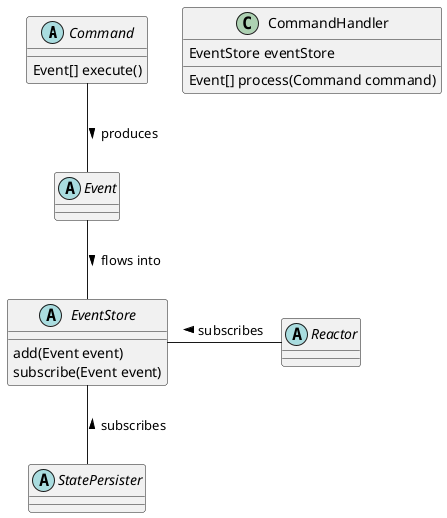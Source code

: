 @startuml

abstract class Command {
    Event[] execute()
}

abstract class Event
abstract class EventStore   {
    add(Event event)
    subscribe(Event event)
}
abstract StatePersister
abstract class Reactor

class CommandHandler {
    EventStore eventStore
    {method} Event[] process(Command command)
}

Command -down- Event : produces >
Event -down- EventStore : flows into >
EventStore -down- StatePersister : subscribes <
EventStore -right- Reactor : subscribes <


@enduml